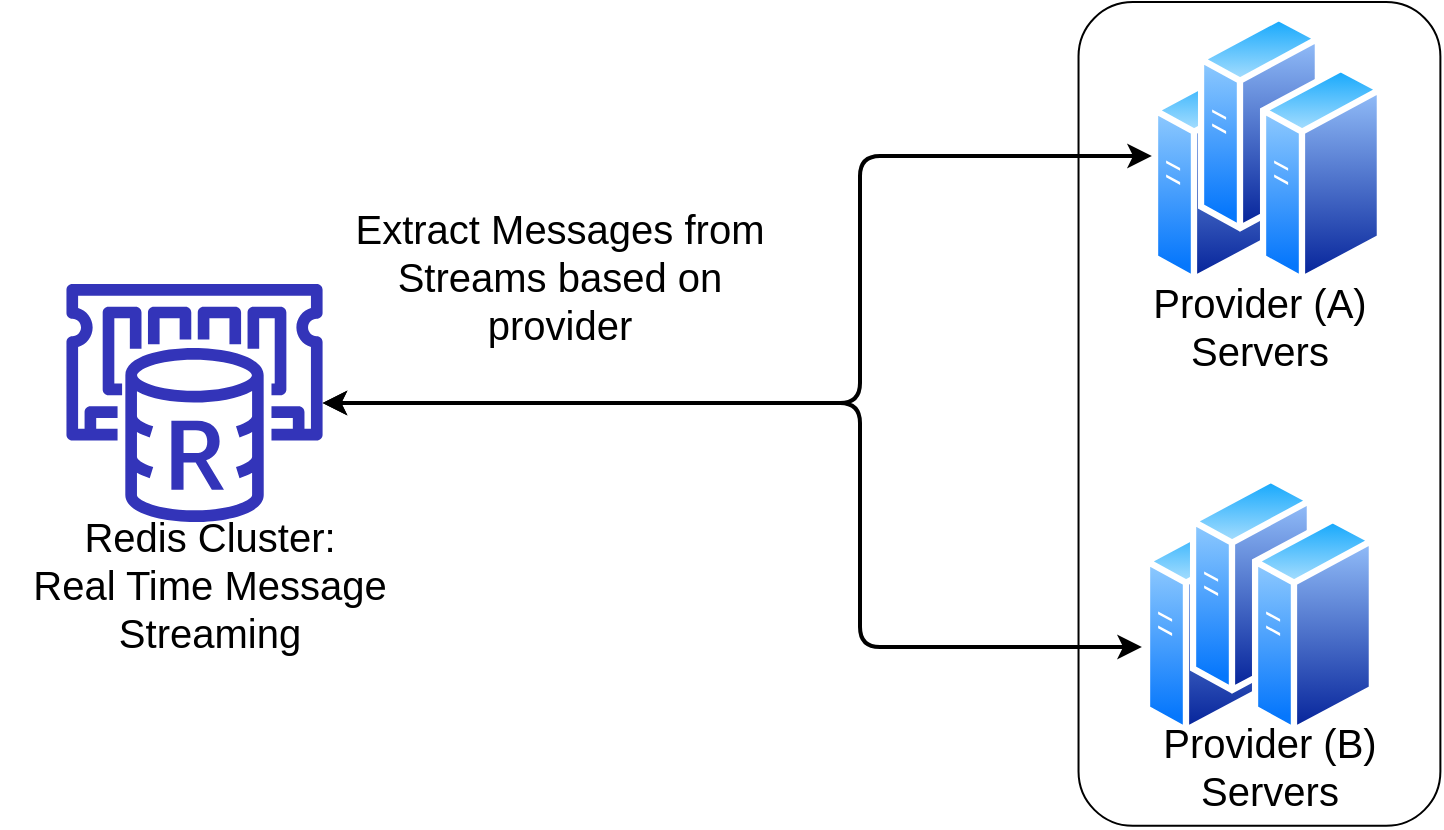 <mxfile version="13.9.9" type="device"><diagram name="Page-1" id="b5b7bab2-c9e2-2cf4-8b2a-24fd1a2a6d21"><mxGraphModel dx="2107" dy="-182" grid="1" gridSize="10" guides="1" tooltips="1" connect="1" arrows="1" fold="1" page="1" pageScale="1" pageWidth="827" pageHeight="1169" background="#ffffff" math="0" shadow="0"><root><mxCell id="0"/><mxCell id="1" parent="0"/><mxCell id="E_4M-ih9SDLmiXIkQRta-103" value="" style="rounded=1;whiteSpace=wrap;html=1;rotation=-90;fontSize=20;" parent="1" vertex="1"><mxGeometry x="433.8" y="1958.5" width="411.86" height="180.93" as="geometry"/></mxCell><mxCell id="E_4M-ih9SDLmiXIkQRta-91" value="" style="aspect=fixed;perimeter=ellipsePerimeter;html=1;align=center;shadow=0;dashed=0;spacingTop=3;image;image=img/lib/active_directory/generic_server.svg;fontSize=20;" parent="1" vertex="1"><mxGeometry x="585.93" y="1874" width="61.6" height="110" as="geometry"/></mxCell><mxCell id="E_4M-ih9SDLmiXIkQRta-92" value="" style="aspect=fixed;perimeter=ellipsePerimeter;html=1;align=center;shadow=0;dashed=0;spacingTop=3;image;image=img/lib/active_directory/generic_server.svg;fontSize=20;" parent="1" vertex="1"><mxGeometry x="608.93" y="1848.5" width="61.6" height="110" as="geometry"/></mxCell><mxCell id="E_4M-ih9SDLmiXIkQRta-93" value="" style="aspect=fixed;perimeter=ellipsePerimeter;html=1;align=center;shadow=0;dashed=0;spacingTop=3;image;image=img/lib/active_directory/generic_server.svg;fontSize=20;" parent="1" vertex="1"><mxGeometry x="639.93" y="1874" width="61.6" height="110" as="geometry"/></mxCell><mxCell id="E_4M-ih9SDLmiXIkQRta-95" value="" style="outlineConnect=0;fontColor=#232F3E;gradientColor=none;fillColor=#3334B9;strokeColor=none;dashed=0;verticalLabelPosition=bottom;verticalAlign=top;align=center;html=1;fontSize=20;fontStyle=0;aspect=fixed;pointerEvents=1;shape=mxgraph.aws4.elasticache_for_redis;" parent="1" vertex="1"><mxGeometry x="40" y="1984" width="134.52" height="119" as="geometry"/></mxCell><mxCell id="E_4M-ih9SDLmiXIkQRta-96" value="&lt;font style=&quot;font-size: 20px;&quot;&gt;Redis Cluster:&lt;br style=&quot;font-size: 20px;&quot;&gt;Real Time Message Streaming&lt;/font&gt;" style="text;html=1;strokeColor=none;fillColor=none;align=center;verticalAlign=middle;whiteSpace=wrap;rounded=0;fontSize=20;" parent="1" vertex="1"><mxGeometry x="10.0" y="2094" width="210" height="80" as="geometry"/></mxCell><mxCell id="E_4M-ih9SDLmiXIkQRta-99" value="&lt;font style=&quot;font-size: 20px;&quot;&gt;Extract Messages from Streams based on provider&lt;/font&gt;" style="text;html=1;strokeColor=none;fillColor=none;align=center;verticalAlign=middle;whiteSpace=wrap;rounded=0;fontSize=20;" parent="1" vertex="1"><mxGeometry x="180" y="1929.5" width="220" height="100" as="geometry"/></mxCell><mxCell id="E_4M-ih9SDLmiXIkQRta-100" value="" style="aspect=fixed;perimeter=ellipsePerimeter;html=1;align=center;shadow=0;dashed=0;spacingTop=3;image;image=img/lib/active_directory/generic_server.svg;fontSize=20;" parent="1" vertex="1"><mxGeometry x="581.93" y="2099.5" width="61.6" height="110" as="geometry"/></mxCell><mxCell id="E_4M-ih9SDLmiXIkQRta-101" value="" style="aspect=fixed;perimeter=ellipsePerimeter;html=1;align=center;shadow=0;dashed=0;spacingTop=3;image;image=img/lib/active_directory/generic_server.svg;fontSize=20;" parent="1" vertex="1"><mxGeometry x="604.93" y="2079.5" width="61.6" height="110" as="geometry"/></mxCell><mxCell id="E_4M-ih9SDLmiXIkQRta-102" value="" style="aspect=fixed;perimeter=ellipsePerimeter;html=1;align=center;shadow=0;dashed=0;spacingTop=3;image;image=img/lib/active_directory/generic_server.svg;fontSize=20;" parent="1" vertex="1"><mxGeometry x="635.93" y="2099.5" width="61.6" height="110" as="geometry"/></mxCell><mxCell id="E_4M-ih9SDLmiXIkQRta-104" value="&lt;font style=&quot;font-size: 20px;&quot;&gt;Provider (A) Servers&lt;/font&gt;" style="text;html=1;strokeColor=none;fillColor=none;align=center;verticalAlign=middle;whiteSpace=wrap;rounded=0;fontSize=20;" parent="1" vertex="1"><mxGeometry x="564.73" y="1979.5" width="150" height="50" as="geometry"/></mxCell><mxCell id="E_4M-ih9SDLmiXIkQRta-105" value="&lt;font style=&quot;font-size: 20px;&quot;&gt;Provider (B) Servers&lt;/font&gt;" style="text;html=1;strokeColor=none;fillColor=none;align=center;verticalAlign=middle;whiteSpace=wrap;rounded=0;fontSize=20;" parent="1" vertex="1"><mxGeometry x="576.47" y="2199.5" width="137.94" height="50" as="geometry"/></mxCell><mxCell id="E_4M-ih9SDLmiXIkQRta-108" value="" style="endArrow=classic;startArrow=classic;html=1;strokeColor=#000000;strokeWidth=2;entryX=-0.016;entryY=0.6;entryDx=0;entryDy=0;entryPerimeter=0;edgeStyle=orthogonalEdgeStyle;fontSize=20;" parent="1" source="E_4M-ih9SDLmiXIkQRta-95" target="E_4M-ih9SDLmiXIkQRta-100" edge="1"><mxGeometry width="50" height="50" relative="1" as="geometry"><mxPoint x="236.67" y="1940" as="sourcePoint"/><mxPoint x="595.67" y="1948" as="targetPoint"/><Array as="points"><mxPoint x="440" y="2044"/><mxPoint x="440" y="2165"/></Array></mxGeometry></mxCell><mxCell id="E_4M-ih9SDLmiXIkQRta-111" value="" style="endArrow=classic;startArrow=classic;html=1;strokeColor=#000000;strokeWidth=2;fontSize=20;edgeStyle=orthogonalEdgeStyle;" parent="1" source="E_4M-ih9SDLmiXIkQRta-95" edge="1"><mxGeometry width="50" height="50" relative="1" as="geometry"><mxPoint x="241.45" y="1921.255" as="sourcePoint"/><mxPoint x="585.93" y="1920" as="targetPoint"/><Array as="points"><mxPoint x="440" y="2044"/><mxPoint x="440" y="1920"/></Array></mxGeometry></mxCell></root></mxGraphModel></diagram></mxfile>